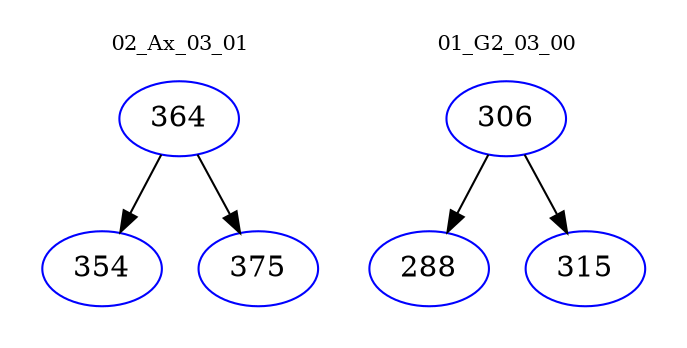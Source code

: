 digraph{
subgraph cluster_0 {
color = white
label = "02_Ax_03_01";
fontsize=10;
T0_364 [label="364", color="blue"]
T0_364 -> T0_354 [color="black"]
T0_354 [label="354", color="blue"]
T0_364 -> T0_375 [color="black"]
T0_375 [label="375", color="blue"]
}
subgraph cluster_1 {
color = white
label = "01_G2_03_00";
fontsize=10;
T1_306 [label="306", color="blue"]
T1_306 -> T1_288 [color="black"]
T1_288 [label="288", color="blue"]
T1_306 -> T1_315 [color="black"]
T1_315 [label="315", color="blue"]
}
}
